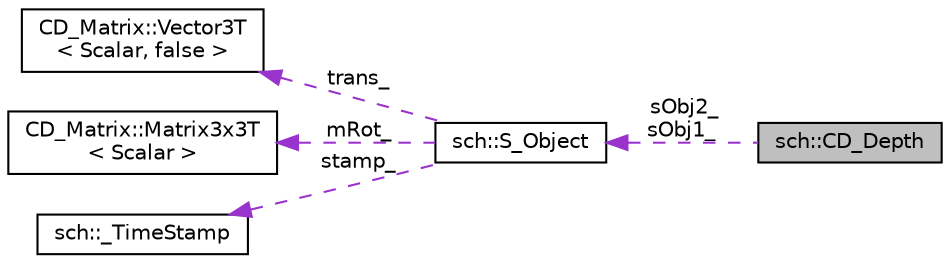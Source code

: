 digraph "sch::CD_Depth"
{
 // LATEX_PDF_SIZE
  edge [fontname="Helvetica",fontsize="10",labelfontname="Helvetica",labelfontsize="10"];
  node [fontname="Helvetica",fontsize="10",shape=record];
  rankdir="LR";
  Node1 [label="sch::CD_Depth",height=0.2,width=0.4,color="black", fillcolor="grey75", style="filled", fontcolor="black",tooltip=" "];
  Node2 -> Node1 [dir="back",color="darkorchid3",fontsize="10",style="dashed",label=" sObj2_\nsObj1_" ,fontname="Helvetica"];
  Node2 [label="sch::S_Object",height=0.2,width=0.4,color="black", fillcolor="white", style="filled",URL="$classsch_1_1S__Object.html",tooltip=" "];
  Node3 -> Node2 [dir="back",color="darkorchid3",fontsize="10",style="dashed",label=" trans_" ,fontname="Helvetica"];
  Node3 [label="CD_Matrix::Vector3T\l\< Scalar, false \>",height=0.2,width=0.4,color="black", fillcolor="white", style="filled",URL="$structCD__Matrix_1_1Vector3T.html",tooltip=" "];
  Node4 -> Node2 [dir="back",color="darkorchid3",fontsize="10",style="dashed",label=" mRot_" ,fontname="Helvetica"];
  Node4 [label="CD_Matrix::Matrix3x3T\l\< Scalar \>",height=0.2,width=0.4,color="black", fillcolor="white", style="filled",URL="$structCD__Matrix_1_1Matrix3x3T.html",tooltip=" "];
  Node5 -> Node2 [dir="back",color="darkorchid3",fontsize="10",style="dashed",label=" stamp_" ,fontname="Helvetica"];
  Node5 [label="sch::_TimeStamp",height=0.2,width=0.4,color="black", fillcolor="white", style="filled",URL="$structsch_1_1__TimeStamp.html",tooltip=" "];
}
